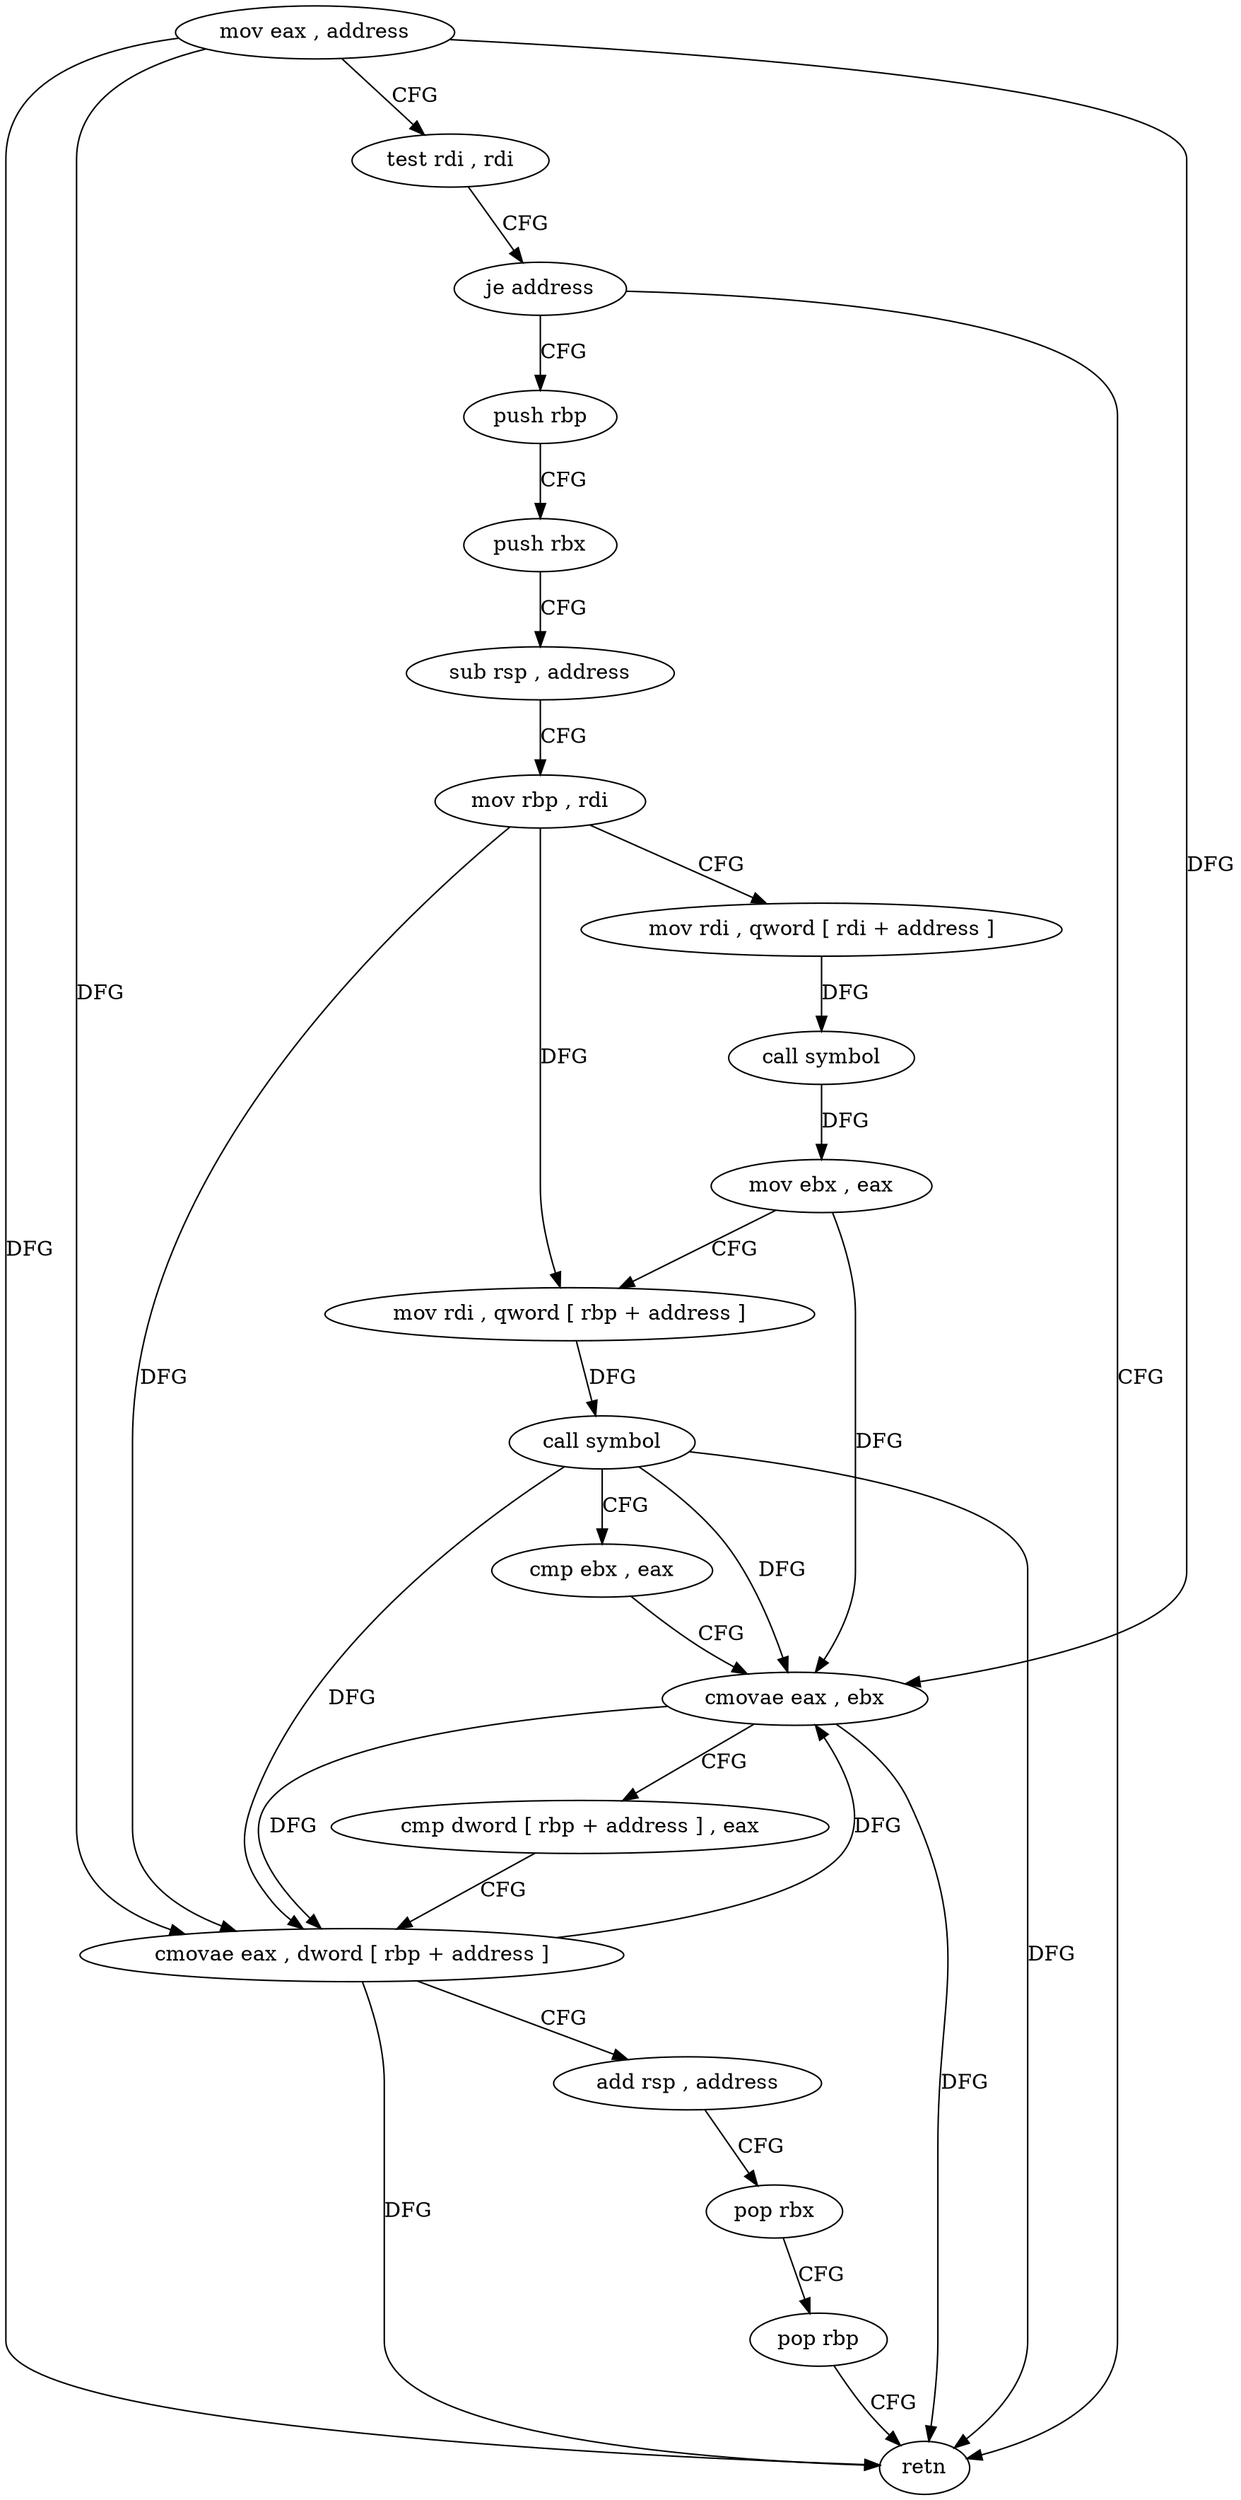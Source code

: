 digraph "func" {
"4219913" [label = "mov eax , address" ]
"4219918" [label = "test rdi , rdi" ]
"4219921" [label = "je address" ]
"4219976" [label = "retn" ]
"4219923" [label = "push rbp" ]
"4219924" [label = "push rbx" ]
"4219925" [label = "sub rsp , address" ]
"4219929" [label = "mov rbp , rdi" ]
"4219932" [label = "mov rdi , qword [ rdi + address ]" ]
"4219939" [label = "call symbol" ]
"4219944" [label = "mov ebx , eax" ]
"4219946" [label = "mov rdi , qword [ rbp + address ]" ]
"4219953" [label = "call symbol" ]
"4219958" [label = "cmp ebx , eax" ]
"4219960" [label = "cmovae eax , ebx" ]
"4219963" [label = "cmp dword [ rbp + address ] , eax" ]
"4219966" [label = "cmovae eax , dword [ rbp + address ]" ]
"4219970" [label = "add rsp , address" ]
"4219974" [label = "pop rbx" ]
"4219975" [label = "pop rbp" ]
"4219913" -> "4219918" [ label = "CFG" ]
"4219913" -> "4219976" [ label = "DFG" ]
"4219913" -> "4219960" [ label = "DFG" ]
"4219913" -> "4219966" [ label = "DFG" ]
"4219918" -> "4219921" [ label = "CFG" ]
"4219921" -> "4219976" [ label = "CFG" ]
"4219921" -> "4219923" [ label = "CFG" ]
"4219923" -> "4219924" [ label = "CFG" ]
"4219924" -> "4219925" [ label = "CFG" ]
"4219925" -> "4219929" [ label = "CFG" ]
"4219929" -> "4219932" [ label = "CFG" ]
"4219929" -> "4219946" [ label = "DFG" ]
"4219929" -> "4219966" [ label = "DFG" ]
"4219932" -> "4219939" [ label = "DFG" ]
"4219939" -> "4219944" [ label = "DFG" ]
"4219944" -> "4219946" [ label = "CFG" ]
"4219944" -> "4219960" [ label = "DFG" ]
"4219946" -> "4219953" [ label = "DFG" ]
"4219953" -> "4219958" [ label = "CFG" ]
"4219953" -> "4219976" [ label = "DFG" ]
"4219953" -> "4219960" [ label = "DFG" ]
"4219953" -> "4219966" [ label = "DFG" ]
"4219958" -> "4219960" [ label = "CFG" ]
"4219960" -> "4219963" [ label = "CFG" ]
"4219960" -> "4219976" [ label = "DFG" ]
"4219960" -> "4219966" [ label = "DFG" ]
"4219963" -> "4219966" [ label = "CFG" ]
"4219966" -> "4219970" [ label = "CFG" ]
"4219966" -> "4219960" [ label = "DFG" ]
"4219966" -> "4219976" [ label = "DFG" ]
"4219970" -> "4219974" [ label = "CFG" ]
"4219974" -> "4219975" [ label = "CFG" ]
"4219975" -> "4219976" [ label = "CFG" ]
}
